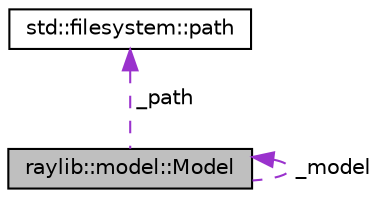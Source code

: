 digraph "raylib::model::Model"
{
 // LATEX_PDF_SIZE
  edge [fontname="Helvetica",fontsize="10",labelfontname="Helvetica",labelfontsize="10"];
  node [fontname="Helvetica",fontsize="10",shape=record];
  Node1 [label="raylib::model::Model",height=0.2,width=0.4,color="black", fillcolor="grey75", style="filled", fontcolor="black",tooltip="The Model class ; it shouldn't be created multiple times for the same file."];
  Node2 -> Node1 [dir="back",color="darkorchid3",fontsize="10",style="dashed",label=" _path" ,fontname="Helvetica"];
  Node2 [label="std::filesystem::path",height=0.2,width=0.4,color="black", fillcolor="white", style="filled",URL="/home/runner/work/Bomberman-Global-Offensive/Bomberman-Global-Offensive/doc/external/cppreference-doxygen-web.tag.xml$cpp/filesystem/path.html",tooltip=" "];
  Node1 -> Node1 [dir="back",color="darkorchid3",fontsize="10",style="dashed",label=" _model" ,fontname="Helvetica"];
}
